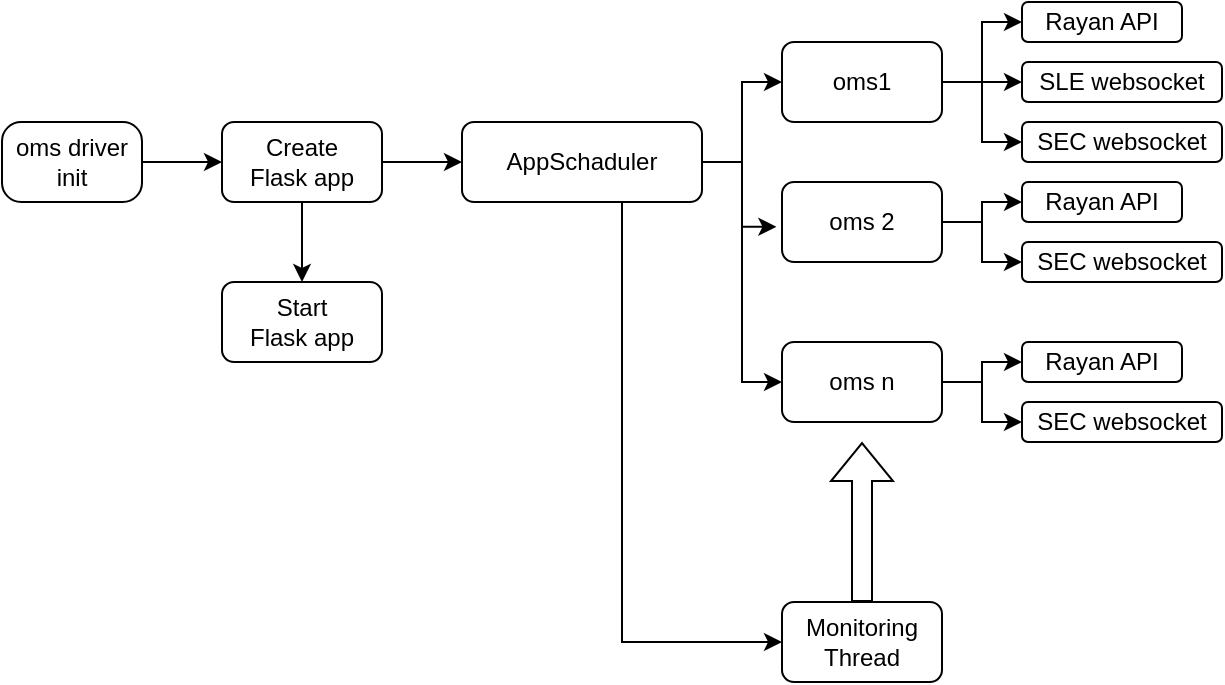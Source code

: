 <mxfile version="20.5.3" type="embed"><diagram id="bWvJsYQMbmToKX30g4wE" name="Page-1"><mxGraphModel dx="1377" dy="730" grid="1" gridSize="10" guides="1" tooltips="1" connect="1" arrows="1" fold="1" page="1" pageScale="1" pageWidth="827" pageHeight="1169" math="0" shadow="0"><root><mxCell id="0"/><mxCell id="1" parent="0"/><mxCell id="21" style="edgeStyle=orthogonalEdgeStyle;rounded=0;orthogonalLoop=1;jettySize=auto;html=1;entryX=0;entryY=0.5;entryDx=0;entryDy=0;" parent="1" source="13" target="14" edge="1"><mxGeometry relative="1" as="geometry"/></mxCell><mxCell id="24" style="edgeStyle=orthogonalEdgeStyle;rounded=0;orthogonalLoop=1;jettySize=auto;html=1;entryX=0.5;entryY=0;entryDx=0;entryDy=0;" parent="1" source="14" target="23" edge="1"><mxGeometry relative="1" as="geometry"><Array as="points"><mxPoint x="160" y="150"/><mxPoint x="160" y="150"/></Array></mxGeometry></mxCell><mxCell id="13" value="oms driver init" style="rounded=1;whiteSpace=wrap;html=1;arcSize=24;" parent="1" vertex="1"><mxGeometry x="10" y="80" width="70" height="40" as="geometry"/></mxCell><mxCell id="22" style="edgeStyle=orthogonalEdgeStyle;rounded=0;orthogonalLoop=1;jettySize=auto;html=1;entryX=0;entryY=0.5;entryDx=0;entryDy=0;" parent="1" source="14" target="15" edge="1"><mxGeometry relative="1" as="geometry"/></mxCell><mxCell id="14" value="Create &lt;br&gt;Flask app" style="rounded=1;whiteSpace=wrap;html=1;" parent="1" vertex="1"><mxGeometry x="120" y="80" width="80" height="40" as="geometry"/></mxCell><mxCell id="26" style="edgeStyle=orthogonalEdgeStyle;rounded=0;orthogonalLoop=1;jettySize=auto;html=1;entryX=0;entryY=0.5;entryDx=0;entryDy=0;" parent="1" source="15" target="25" edge="1"><mxGeometry relative="1" as="geometry"><Array as="points"><mxPoint x="320" y="340"/></Array></mxGeometry></mxCell><mxCell id="27" style="edgeStyle=orthogonalEdgeStyle;rounded=0;orthogonalLoop=1;jettySize=auto;html=1;entryX=0;entryY=0.5;entryDx=0;entryDy=0;" parent="1" source="15" target="16" edge="1"><mxGeometry relative="1" as="geometry"/></mxCell><mxCell id="28" style="edgeStyle=orthogonalEdgeStyle;rounded=0;orthogonalLoop=1;jettySize=auto;html=1;entryX=-0.035;entryY=0.56;entryDx=0;entryDy=0;entryPerimeter=0;" parent="1" source="15" target="17" edge="1"><mxGeometry relative="1" as="geometry"/></mxCell><mxCell id="41" style="edgeStyle=orthogonalEdgeStyle;rounded=0;orthogonalLoop=1;jettySize=auto;html=1;entryX=0;entryY=0.5;entryDx=0;entryDy=0;" parent="1" source="15" target="35" edge="1"><mxGeometry relative="1" as="geometry"/></mxCell><mxCell id="15" value="AppSchaduler" style="rounded=1;whiteSpace=wrap;html=1;" parent="1" vertex="1"><mxGeometry x="240" y="80" width="120" height="40" as="geometry"/></mxCell><mxCell id="32" style="edgeStyle=orthogonalEdgeStyle;rounded=0;orthogonalLoop=1;jettySize=auto;html=1;entryX=0;entryY=0.5;entryDx=0;entryDy=0;" parent="1" source="16" target="29" edge="1"><mxGeometry relative="1" as="geometry"/></mxCell><mxCell id="33" style="edgeStyle=orthogonalEdgeStyle;rounded=0;orthogonalLoop=1;jettySize=auto;html=1;entryX=0;entryY=0.5;entryDx=0;entryDy=0;" parent="1" source="16" target="30" edge="1"><mxGeometry relative="1" as="geometry"/></mxCell><mxCell id="34" style="edgeStyle=orthogonalEdgeStyle;rounded=0;orthogonalLoop=1;jettySize=auto;html=1;entryX=0;entryY=0.5;entryDx=0;entryDy=0;" parent="1" source="16" target="31" edge="1"><mxGeometry relative="1" as="geometry"/></mxCell><mxCell id="16" value="oms1" style="rounded=1;whiteSpace=wrap;html=1;" parent="1" vertex="1"><mxGeometry x="400" y="40" width="80" height="40" as="geometry"/></mxCell><mxCell id="39" style="edgeStyle=orthogonalEdgeStyle;rounded=0;orthogonalLoop=1;jettySize=auto;html=1;entryX=0;entryY=0.5;entryDx=0;entryDy=0;" parent="1" source="17" target="36" edge="1"><mxGeometry relative="1" as="geometry"/></mxCell><mxCell id="44" style="edgeStyle=orthogonalEdgeStyle;rounded=0;orthogonalLoop=1;jettySize=auto;html=1;entryX=0;entryY=0.5;entryDx=0;entryDy=0;" parent="1" source="17" target="43" edge="1"><mxGeometry relative="1" as="geometry"/></mxCell><mxCell id="17" value="oms 2" style="rounded=1;whiteSpace=wrap;html=1;" parent="1" vertex="1"><mxGeometry x="400" y="110" width="80" height="40" as="geometry"/></mxCell><mxCell id="23" value="Start&lt;br&gt;Flask app" style="rounded=1;whiteSpace=wrap;html=1;" parent="1" vertex="1"><mxGeometry x="120" y="160" width="80" height="40" as="geometry"/></mxCell><mxCell id="25" value="Monitoring Thread" style="rounded=1;whiteSpace=wrap;html=1;" parent="1" vertex="1"><mxGeometry x="400" y="320" width="80" height="40" as="geometry"/></mxCell><mxCell id="29" value="Rayan API" style="rounded=1;whiteSpace=wrap;html=1;" parent="1" vertex="1"><mxGeometry x="520" y="20" width="80" height="20" as="geometry"/></mxCell><mxCell id="30" value="SLE websocket" style="rounded=1;whiteSpace=wrap;html=1;" parent="1" vertex="1"><mxGeometry x="520" y="50" width="100" height="20" as="geometry"/></mxCell><mxCell id="31" value="SEC websocket" style="rounded=1;whiteSpace=wrap;html=1;" parent="1" vertex="1"><mxGeometry x="520" y="80" width="100" height="20" as="geometry"/></mxCell><mxCell id="40" style="edgeStyle=orthogonalEdgeStyle;rounded=0;orthogonalLoop=1;jettySize=auto;html=1;entryX=0;entryY=0.5;entryDx=0;entryDy=0;" parent="1" source="35" target="38" edge="1"><mxGeometry relative="1" as="geometry"/></mxCell><mxCell id="46" style="edgeStyle=orthogonalEdgeStyle;rounded=0;orthogonalLoop=1;jettySize=auto;html=1;entryX=0;entryY=0.5;entryDx=0;entryDy=0;" parent="1" source="35" target="45" edge="1"><mxGeometry relative="1" as="geometry"/></mxCell><mxCell id="35" value="oms n" style="rounded=1;whiteSpace=wrap;html=1;" parent="1" vertex="1"><mxGeometry x="400" y="190" width="80" height="40" as="geometry"/></mxCell><mxCell id="36" value="SEC websocket" style="rounded=1;whiteSpace=wrap;html=1;" parent="1" vertex="1"><mxGeometry x="520" y="140" width="100" height="20" as="geometry"/></mxCell><mxCell id="38" value="SEC websocket" style="rounded=1;whiteSpace=wrap;html=1;" parent="1" vertex="1"><mxGeometry x="520" y="220" width="100" height="20" as="geometry"/></mxCell><mxCell id="42" value="" style="shape=flexArrow;endArrow=classic;html=1;rounded=0;exitX=0.5;exitY=0;exitDx=0;exitDy=0;" parent="1" source="25" edge="1"><mxGeometry width="50" height="50" relative="1" as="geometry"><mxPoint x="440" y="300" as="sourcePoint"/><mxPoint x="440" y="240" as="targetPoint"/></mxGeometry></mxCell><mxCell id="43" value="Rayan API" style="rounded=1;whiteSpace=wrap;html=1;" parent="1" vertex="1"><mxGeometry x="520" y="110" width="80" height="20" as="geometry"/></mxCell><mxCell id="45" value="Rayan API" style="rounded=1;whiteSpace=wrap;html=1;" parent="1" vertex="1"><mxGeometry x="520" y="190" width="80" height="20" as="geometry"/></mxCell></root></mxGraphModel></diagram></mxfile>